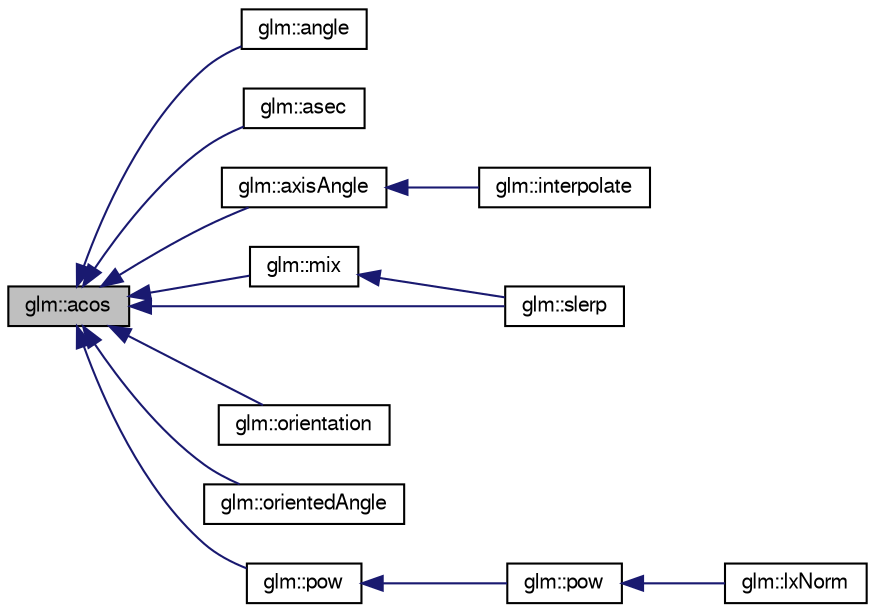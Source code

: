 digraph G
{
  bgcolor="transparent";
  edge [fontname="FreeSans",fontsize=10,labelfontname="FreeSans",labelfontsize=10];
  node [fontname="FreeSans",fontsize=10,shape=record];
  rankdir=LR;
  Node1 [label="glm::acos",height=0.2,width=0.4,color="black", fillcolor="grey75", style="filled" fontcolor="black"];
  Node1 -> Node2 [dir=back,color="midnightblue",fontsize=10,style="solid"];
  Node2 [label="glm::angle",height=0.2,width=0.4,color="black",URL="$group__gtc__quaternion.html#g48c100d72c9c3295b75c9133ddbb83d1"];
  Node1 -> Node3 [dir=back,color="midnightblue",fontsize=10,style="solid"];
  Node3 [label="glm::asec",height=0.2,width=0.4,color="black",URL="$group__gtc__reciprocal.html#g79e2b1e9949a6c514eef05d462ab01a0"];
  Node1 -> Node4 [dir=back,color="midnightblue",fontsize=10,style="solid"];
  Node4 [label="glm::axisAngle",height=0.2,width=0.4,color="black",URL="$group__gtx__matrix__interpolation.html#g16474d44af6a32a07c50df2409526d95"];
  Node4 -> Node5 [dir=back,color="midnightblue",fontsize=10,style="solid"];
  Node5 [label="glm::interpolate",height=0.2,width=0.4,color="black",URL="$group__gtx__matrix__interpolation.html#gc618bbef632f87be5c570aa5afe63f30"];
  Node1 -> Node6 [dir=back,color="midnightblue",fontsize=10,style="solid"];
  Node6 [label="glm::mix",height=0.2,width=0.4,color="black",URL="$group__gtc__quaternion.html#gd53916e67eedc8bb259548504b713350"];
  Node6 -> Node7 [dir=back,color="midnightblue",fontsize=10,style="solid"];
  Node7 [label="glm::slerp",height=0.2,width=0.4,color="black",URL="$group__gtc__quaternion.html#ga75cee4315cd8e7f15eaac3ea944106a",tooltip="Returns the slurp interpolation between two quaternions."];
  Node1 -> Node8 [dir=back,color="midnightblue",fontsize=10,style="solid"];
  Node8 [label="glm::orientation",height=0.2,width=0.4,color="black",URL="$group__gtx__rotate__vector.html#g6388a91274507ab81224d8f5d434875e"];
  Node1 -> Node9 [dir=back,color="midnightblue",fontsize=10,style="solid"];
  Node9 [label="glm::orientedAngle",height=0.2,width=0.4,color="black",URL="$group__gtx__vector__angle.html#gfd969749b953f7a58da4a2563d06ea36"];
  Node1 -> Node10 [dir=back,color="midnightblue",fontsize=10,style="solid"];
  Node10 [label="glm::pow",height=0.2,width=0.4,color="black",URL="$group__gtx__quaternion.html#g49e7cd8958d474290778760d171a44d2"];
  Node10 -> Node11 [dir=back,color="midnightblue",fontsize=10,style="solid"];
  Node11 [label="glm::pow",height=0.2,width=0.4,color="black",URL="$group__core__func__exponential.html#gfdaffc3606f4ee7f415cd64ada108356"];
  Node11 -> Node12 [dir=back,color="midnightblue",fontsize=10,style="solid"];
  Node12 [label="glm::lxNorm",height=0.2,width=0.4,color="black",URL="$group__gtx__norm.html#g2f42190c8743abab279d0a8f5a321692"];
  Node1 -> Node7 [dir=back,color="midnightblue",fontsize=10,style="solid"];
}
